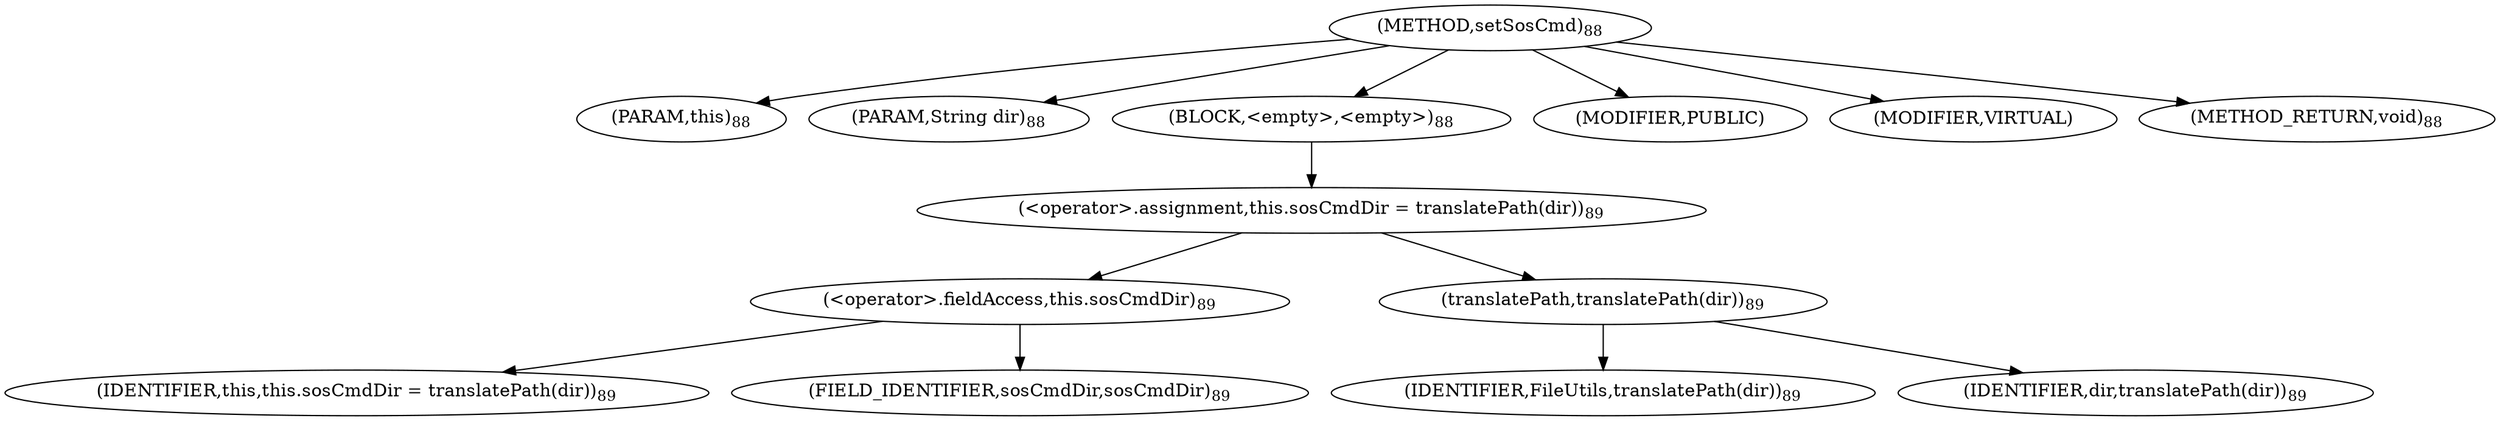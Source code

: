 digraph "setSosCmd" {  
"148" [label = <(METHOD,setSosCmd)<SUB>88</SUB>> ]
"149" [label = <(PARAM,this)<SUB>88</SUB>> ]
"150" [label = <(PARAM,String dir)<SUB>88</SUB>> ]
"151" [label = <(BLOCK,&lt;empty&gt;,&lt;empty&gt;)<SUB>88</SUB>> ]
"152" [label = <(&lt;operator&gt;.assignment,this.sosCmdDir = translatePath(dir))<SUB>89</SUB>> ]
"153" [label = <(&lt;operator&gt;.fieldAccess,this.sosCmdDir)<SUB>89</SUB>> ]
"154" [label = <(IDENTIFIER,this,this.sosCmdDir = translatePath(dir))<SUB>89</SUB>> ]
"155" [label = <(FIELD_IDENTIFIER,sosCmdDir,sosCmdDir)<SUB>89</SUB>> ]
"156" [label = <(translatePath,translatePath(dir))<SUB>89</SUB>> ]
"157" [label = <(IDENTIFIER,FileUtils,translatePath(dir))<SUB>89</SUB>> ]
"158" [label = <(IDENTIFIER,dir,translatePath(dir))<SUB>89</SUB>> ]
"159" [label = <(MODIFIER,PUBLIC)> ]
"160" [label = <(MODIFIER,VIRTUAL)> ]
"161" [label = <(METHOD_RETURN,void)<SUB>88</SUB>> ]
  "148" -> "149" 
  "148" -> "150" 
  "148" -> "151" 
  "148" -> "159" 
  "148" -> "160" 
  "148" -> "161" 
  "151" -> "152" 
  "152" -> "153" 
  "152" -> "156" 
  "153" -> "154" 
  "153" -> "155" 
  "156" -> "157" 
  "156" -> "158" 
}
